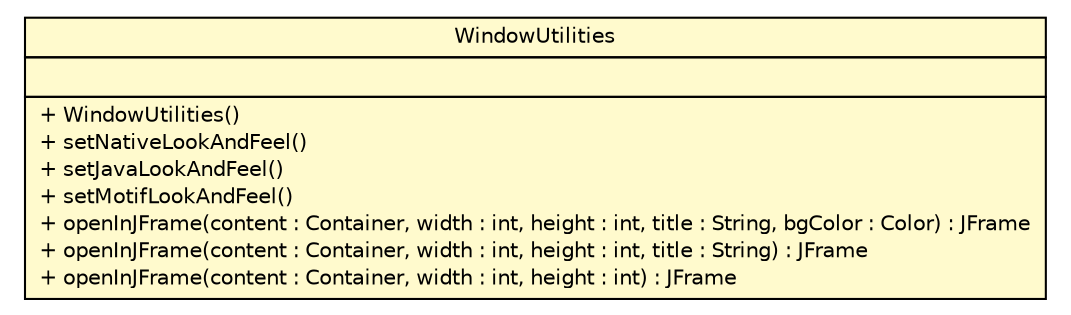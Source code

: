 #!/usr/local/bin/dot
#
# Class diagram 
# Generated by UMLGraph version R5_6 (http://www.umlgraph.org/)
#

digraph G {
	edge [fontname="Helvetica",fontsize=10,labelfontname="Helvetica",labelfontsize=10];
	node [fontname="Helvetica",fontsize=10,shape=plaintext];
	nodesep=0.25;
	ranksep=0.5;
	// sorcer.ui.util.WindowUtilities
	c587673 [label=<<table title="sorcer.ui.util.WindowUtilities" border="0" cellborder="1" cellspacing="0" cellpadding="2" port="p" bgcolor="lemonChiffon" href="./WindowUtilities.html">
		<tr><td><table border="0" cellspacing="0" cellpadding="1">
<tr><td align="center" balign="center"> WindowUtilities </td></tr>
		</table></td></tr>
		<tr><td><table border="0" cellspacing="0" cellpadding="1">
<tr><td align="left" balign="left">  </td></tr>
		</table></td></tr>
		<tr><td><table border="0" cellspacing="0" cellpadding="1">
<tr><td align="left" balign="left"> + WindowUtilities() </td></tr>
<tr><td align="left" balign="left"> + setNativeLookAndFeel() </td></tr>
<tr><td align="left" balign="left"> + setJavaLookAndFeel() </td></tr>
<tr><td align="left" balign="left"> + setMotifLookAndFeel() </td></tr>
<tr><td align="left" balign="left"> + openInJFrame(content : Container, width : int, height : int, title : String, bgColor : Color) : JFrame </td></tr>
<tr><td align="left" balign="left"> + openInJFrame(content : Container, width : int, height : int, title : String) : JFrame </td></tr>
<tr><td align="left" balign="left"> + openInJFrame(content : Container, width : int, height : int) : JFrame </td></tr>
		</table></td></tr>
		</table>>, URL="./WindowUtilities.html", fontname="Helvetica", fontcolor="black", fontsize=10.0];
}


